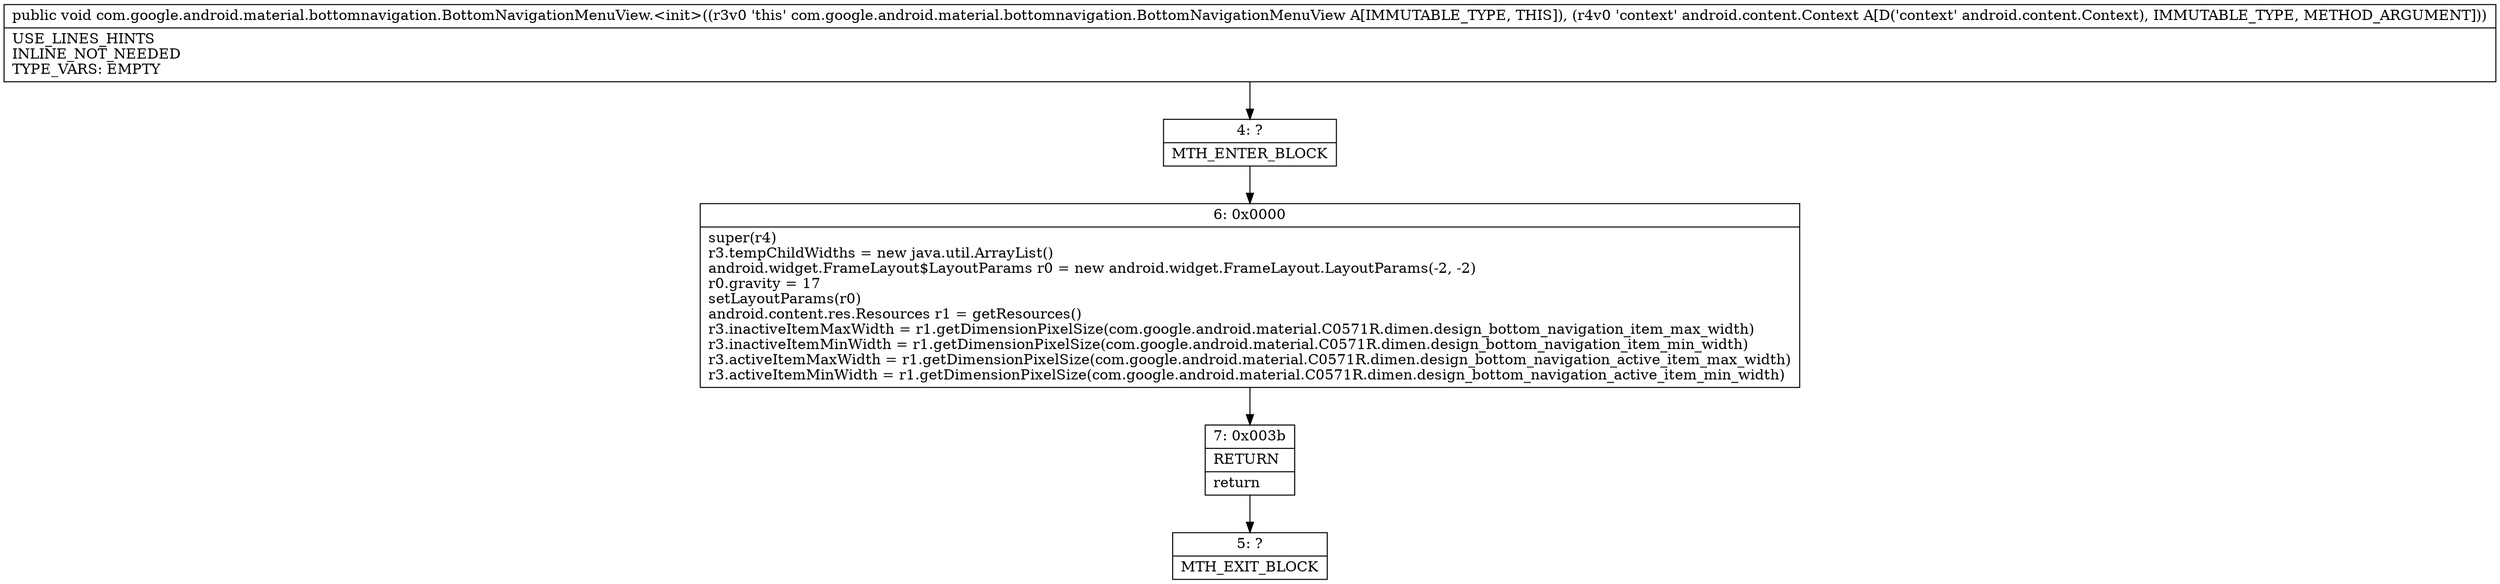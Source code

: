 digraph "CFG forcom.google.android.material.bottomnavigation.BottomNavigationMenuView.\<init\>(Landroid\/content\/Context;)V" {
Node_4 [shape=record,label="{4\:\ ?|MTH_ENTER_BLOCK\l}"];
Node_6 [shape=record,label="{6\:\ 0x0000|super(r4)\lr3.tempChildWidths = new java.util.ArrayList()\landroid.widget.FrameLayout$LayoutParams r0 = new android.widget.FrameLayout.LayoutParams(\-2, \-2)\lr0.gravity = 17\lsetLayoutParams(r0)\landroid.content.res.Resources r1 = getResources()\lr3.inactiveItemMaxWidth = r1.getDimensionPixelSize(com.google.android.material.C0571R.dimen.design_bottom_navigation_item_max_width)\lr3.inactiveItemMinWidth = r1.getDimensionPixelSize(com.google.android.material.C0571R.dimen.design_bottom_navigation_item_min_width)\lr3.activeItemMaxWidth = r1.getDimensionPixelSize(com.google.android.material.C0571R.dimen.design_bottom_navigation_active_item_max_width)\lr3.activeItemMinWidth = r1.getDimensionPixelSize(com.google.android.material.C0571R.dimen.design_bottom_navigation_active_item_min_width)\l}"];
Node_7 [shape=record,label="{7\:\ 0x003b|RETURN\l|return\l}"];
Node_5 [shape=record,label="{5\:\ ?|MTH_EXIT_BLOCK\l}"];
MethodNode[shape=record,label="{public void com.google.android.material.bottomnavigation.BottomNavigationMenuView.\<init\>((r3v0 'this' com.google.android.material.bottomnavigation.BottomNavigationMenuView A[IMMUTABLE_TYPE, THIS]), (r4v0 'context' android.content.Context A[D('context' android.content.Context), IMMUTABLE_TYPE, METHOD_ARGUMENT]))  | USE_LINES_HINTS\lINLINE_NOT_NEEDED\lTYPE_VARS: EMPTY\l}"];
MethodNode -> Node_4;Node_4 -> Node_6;
Node_6 -> Node_7;
Node_7 -> Node_5;
}

